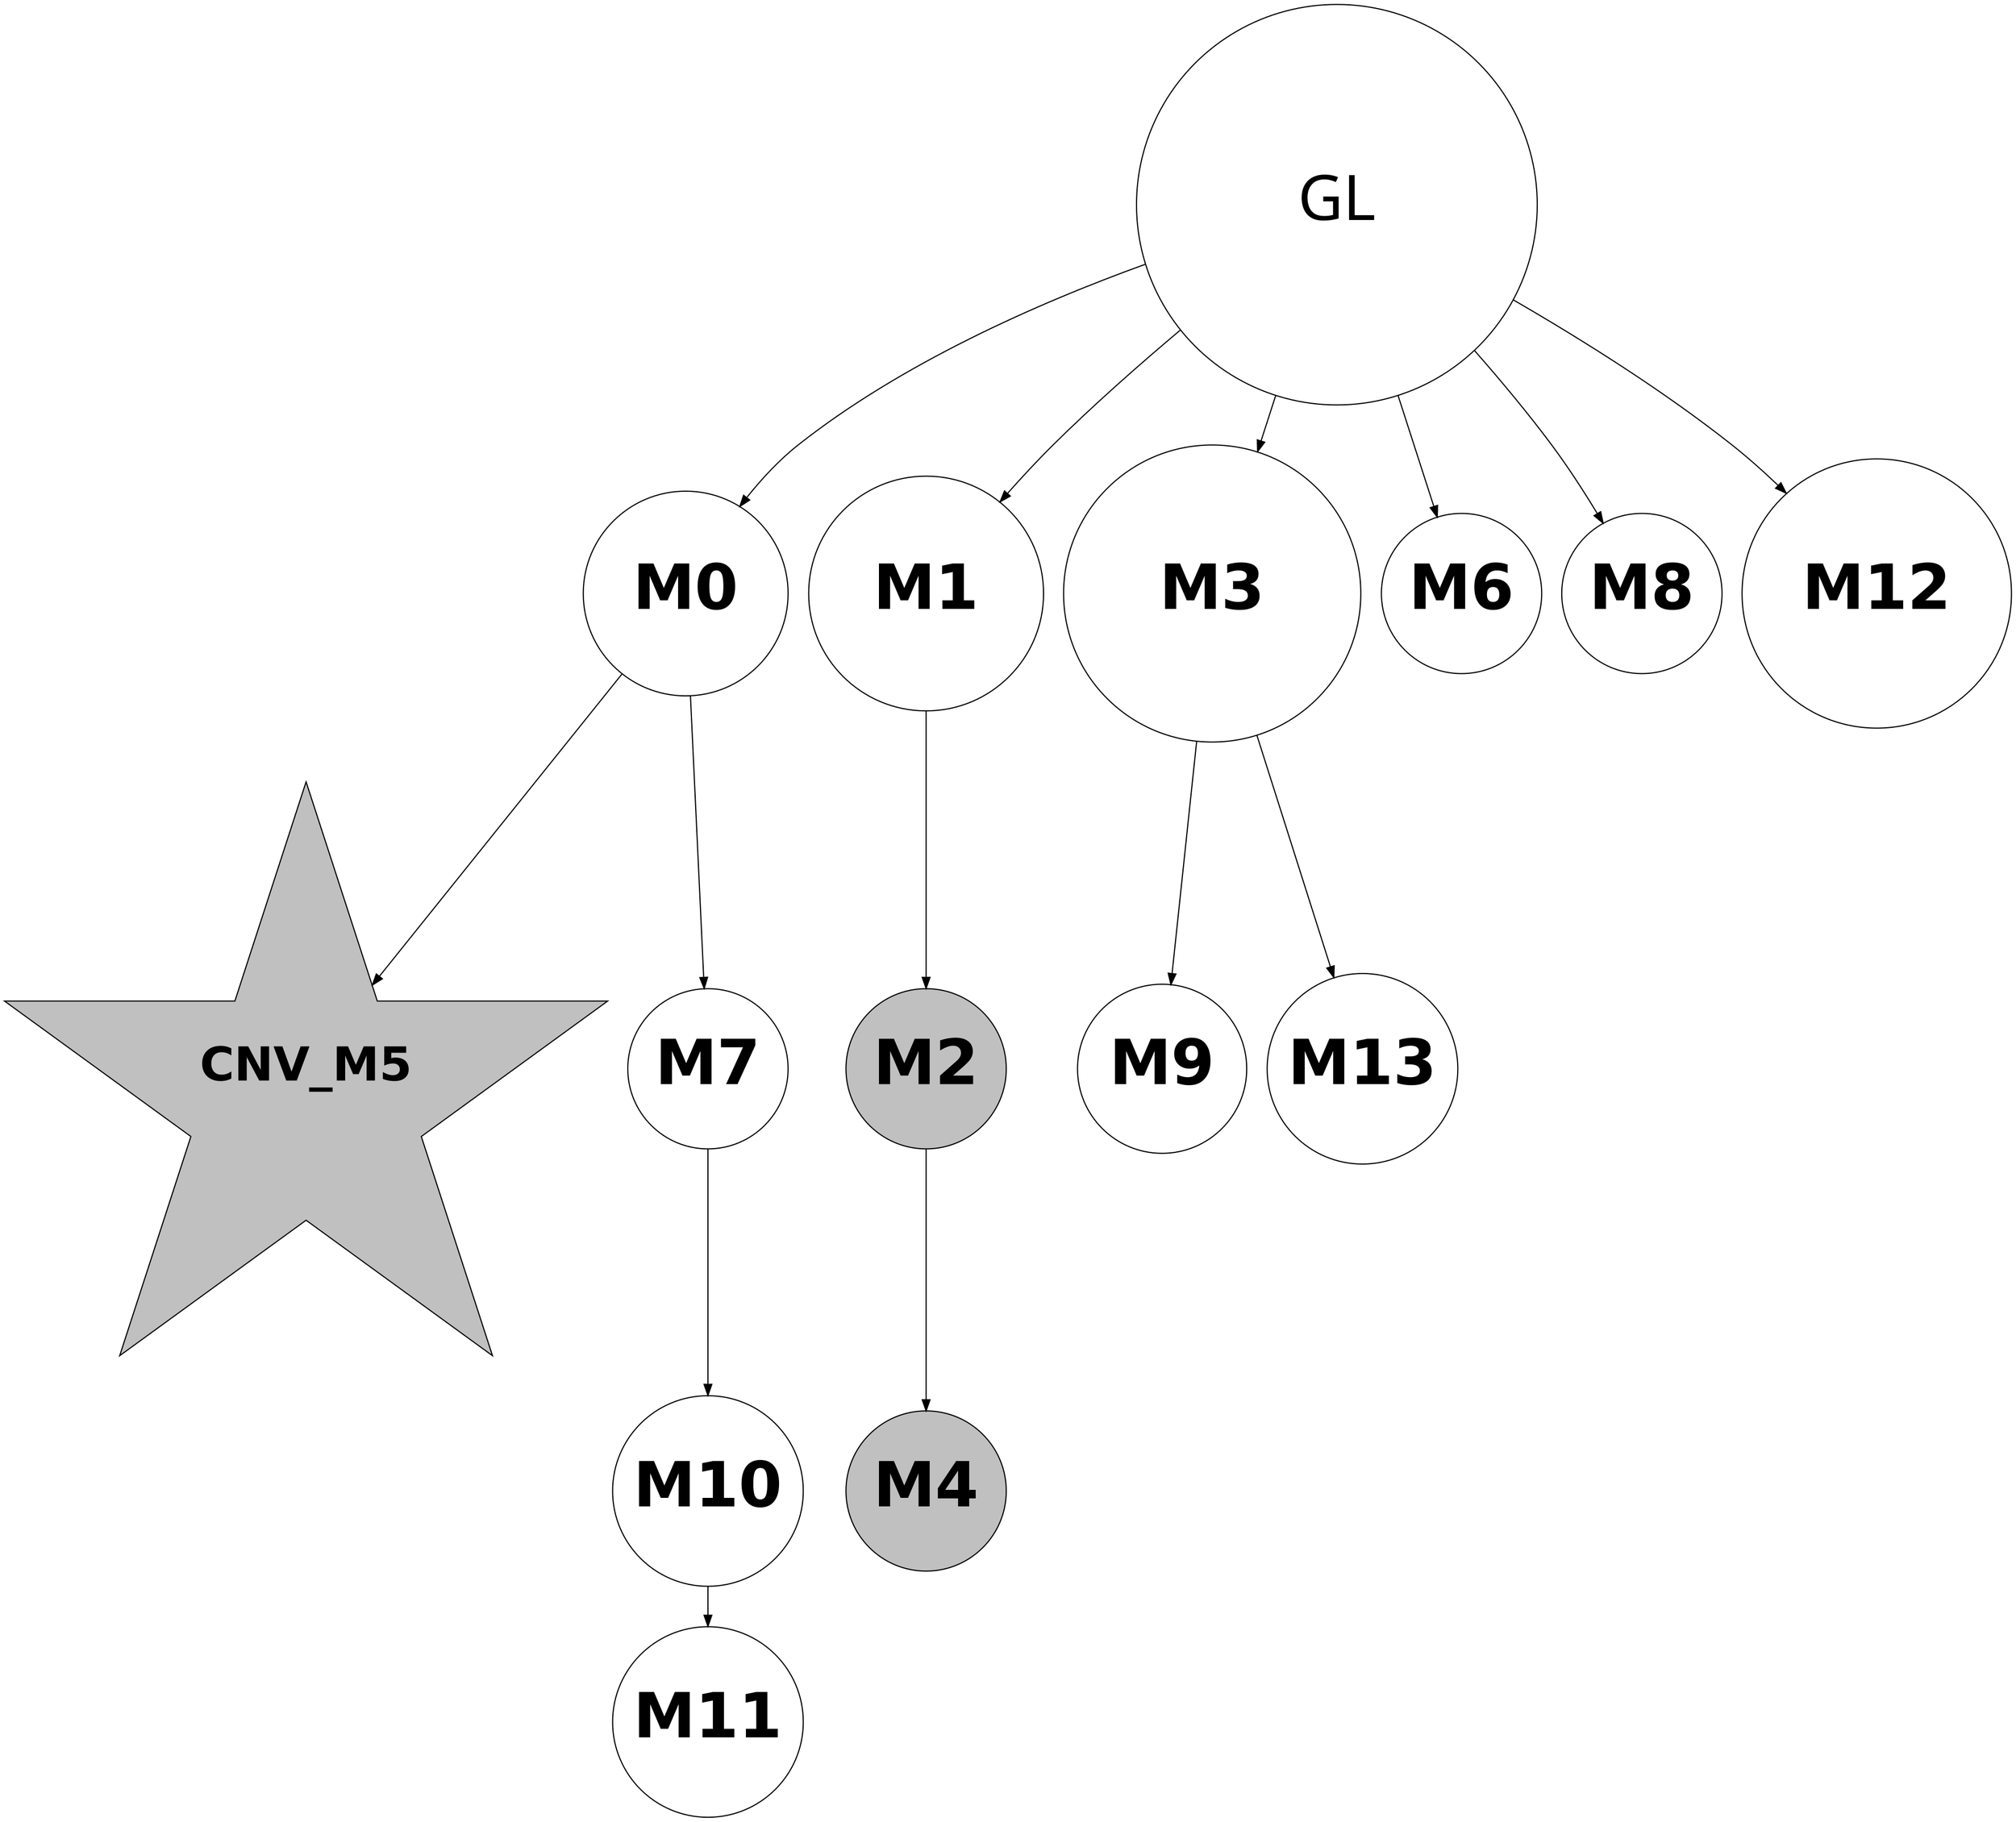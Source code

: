 digraph G { 
0 -> 1;
0 -> 2;
0 -> 4;
0 -> 7;
0 -> 9;
0 -> 13;
1 -> 6;
1 -> 8;
2 -> 3;
3 -> 5;
4 -> 10;
4 -> 14;
8 -> 11;
11 -> 12;
0 [label="GL" fontname="arial-bold" fontsize=56 width=5 height=5];
1 [shape=circle style=filled fillcolor=white fontname="helvetica-bold" fontsize=56 label="M0" width=2.55 height=2 ];
2 [shape=circle style=filled fillcolor=white fontname="helvetica-bold" fontsize=56 label="M1" width=2.93 height=2 ];
3 [shape=circle style=filled fillcolor=grey fontname="helvetica-bold" fontsize=56 label="M2" width=0.47 height=2 ];
4 [shape=circle style=filled fillcolor=white fontname="helvetica-bold" fontsize=56 label="M3" width=3.71 height=2 ];
5 [shape=circle style=filled fillcolor=grey fontname="helvetica-bold" fontsize=56 label="M4" width=0.24 height=2 ];
6 [shape=star style=filled fillcolor=grey fontname="helvetica-bold" fontsize=42 label="CNV_M5"];
7 [shape=circle style=filled fillcolor=white fontname="helvetica-bold" fontsize=56 label="M6" width=1.67 height=2 ];
8 [shape=circle style=filled fillcolor=white fontname="helvetica-bold" fontsize=56 label="M7" width=0.15 height=2 ];
9 [shape=circle style=filled fillcolor=white fontname="helvetica-bold" fontsize=56 label="M8" width=0.75 height=2 ];
10 [shape=circle style=filled fillcolor=white fontname="helvetica-bold" fontsize=56 label="M9" width=2.11 height=2 ];
11 [shape=circle style=filled fillcolor=white fontname="helvetica-bold" fontsize=56 label="M10" width=0.94 height=2 ];
12 [shape=circle style=filled fillcolor=white fontname="helvetica-bold" fontsize=56 label="M11" width=1.06 height=2 ];
13 [shape=circle style=filled fillcolor=white fontname="helvetica-bold" fontsize=56 label="M12" width=3.36 height=2 ];
14 [shape=circle style=filled fillcolor=white fontname="helvetica-bold" fontsize=56 label="M13" width=0.61 height=2 ];
}